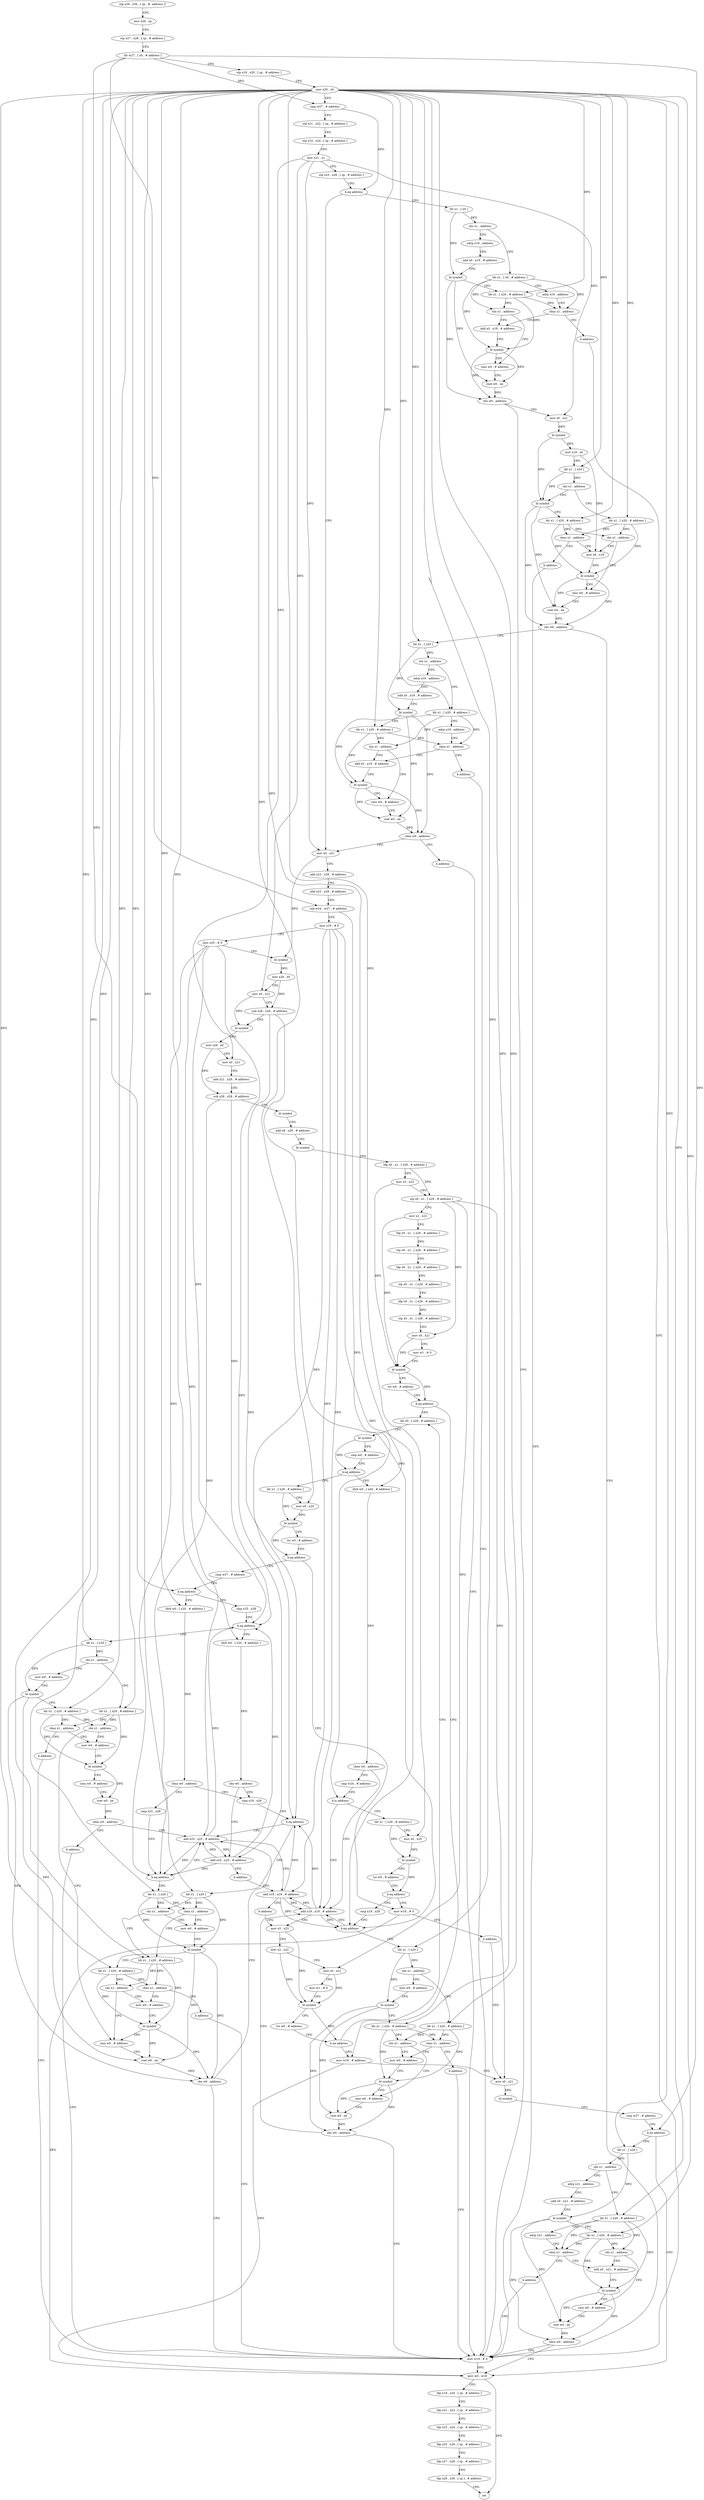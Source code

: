 digraph "func" {
"112552" [label = "stp x29 , x30 , [ sp , #- address ]!" ]
"112556" [label = "mov x29 , sp" ]
"112560" [label = "stp x27 , x28 , [ sp , # address ]" ]
"112564" [label = "ldr w27 , [ x0 , # address ]" ]
"112568" [label = "stp x19 , x20 , [ sp , # address ]" ]
"112572" [label = "mov x20 , x0" ]
"112576" [label = "cmp w27 , # address" ]
"112580" [label = "stp x21 , x22 , [ sp , # address ]" ]
"112584" [label = "stp x23 , x24 , [ sp , # address ]" ]
"112588" [label = "mov x21 , x1" ]
"112592" [label = "stp x25 , x26 , [ sp , # address ]" ]
"112596" [label = "b.eq address" ]
"113200" [label = "ldr x1 , [ x0 ]" ]
"112600" [label = "mov x0 , x21" ]
"113204" [label = "cbz x1 , address" ]
"113352" [label = "ldr x1 , [ x0 , # address ]" ]
"113208" [label = "adrp x19 , address" ]
"112604" [label = "add x23 , x29 , # address" ]
"112608" [label = "add x22 , x29 , # address" ]
"112612" [label = "sub w24 , w27 , # address" ]
"112616" [label = "mov x19 , # 0" ]
"112620" [label = "mov x25 , # 0" ]
"112624" [label = "bl symbol" ]
"112628" [label = "mov x26 , x0" ]
"112632" [label = "mov x0 , x21" ]
"112636" [label = "sub x26 , x26 , # address" ]
"112640" [label = "bl symbol" ]
"112644" [label = "mov x28 , x0" ]
"112648" [label = "mov x0 , x21" ]
"112652" [label = "add x21 , x29 , # address" ]
"112656" [label = "sub x28 , x28 , # address" ]
"112660" [label = "bl symbol" ]
"112664" [label = "add x8 , x29 , # address" ]
"112668" [label = "bl symbol" ]
"112672" [label = "ldp x0 , x1 , [ x29 , # address ]" ]
"112676" [label = "mov x3 , x23" ]
"112680" [label = "stp x0 , x1 , [ x29 , # address ]" ]
"112684" [label = "mov x2 , x22" ]
"112688" [label = "ldp x0 , x1 , [ x29 , # address ]" ]
"112692" [label = "stp x0 , x1 , [ x29 , # address ]" ]
"112696" [label = "ldp x0 , x1 , [ x29 , # address ]" ]
"112700" [label = "stp x0 , x1 , [ x29 , # address ]" ]
"112704" [label = "ldp x0 , x1 , [ x29 , # address ]" ]
"112708" [label = "stp x0 , x1 , [ x29 , # address ]" ]
"112712" [label = "mov x0 , x21" ]
"112716" [label = "mov w1 , # 0" ]
"112720" [label = "bl symbol" ]
"112724" [label = "tst w0 , # address" ]
"112728" [label = "b.eq address" ]
"112868" [label = "mov w19 , # address" ]
"112732" [label = "ldr x0 , [ x29 , # address ]" ]
"113356" [label = "adrp x19 , address" ]
"113360" [label = "cbnz x1 , address" ]
"113228" [label = "add x0 , x19 , # address" ]
"113364" [label = "b address" ]
"113212" [label = "add x0 , x19 , # address" ]
"113216" [label = "bl symbol" ]
"113220" [label = "ldr x1 , [ x20 , # address ]" ]
"113224" [label = "cbz x1 , address" ]
"113236" [label = "cmn w0 , # address" ]
"112872" [label = "mov x0 , x21" ]
"112736" [label = "bl symbol" ]
"112740" [label = "cmp w0 , # address" ]
"112744" [label = "b.eq address" ]
"112976" [label = "ldr x1 , [ x29 , # address ]" ]
"112748" [label = "ldrb w0 , [ x20 , # address ]" ]
"113232" [label = "bl symbol" ]
"112936" [label = "mov w19 , # 0" ]
"113240" [label = "cset w0 , ne" ]
"113244" [label = "cbz w0 , address" ]
"113248" [label = "mov x0 , x21" ]
"112940" [label = "mov w0 , w19" ]
"112944" [label = "ldp x19 , x20 , [ sp , # address ]" ]
"112948" [label = "ldp x21 , x22 , [ sp , # address ]" ]
"112952" [label = "ldp x23 , x24 , [ sp , # address ]" ]
"112956" [label = "ldp x25 , x26 , [ sp , # address ]" ]
"112960" [label = "ldp x27 , x28 , [ sp , # address ]" ]
"112964" [label = "ldp x29 , x30 , [ sp ] , # address" ]
"112968" [label = "ret" ]
"112888" [label = "ldr x1 , [ x20 ]" ]
"112892" [label = "cbz x1 , address" ]
"113388" [label = "ldr x1 , [ x20 , # address ]" ]
"112896" [label = "adrp x21 , address" ]
"112980" [label = "mov x0 , x20" ]
"112984" [label = "bl symbol" ]
"112988" [label = "tst w0 , # address" ]
"112992" [label = "b.eq address" ]
"113368" [label = "mov w19 , # 0" ]
"112996" [label = "cmp w27 , # address" ]
"112752" [label = "cbnz w0 , address" ]
"112836" [label = "add x19 , x19 , # address" ]
"112756" [label = "cmp w24 , # address" ]
"113252" [label = "bl symbol" ]
"113256" [label = "mov x19 , x0" ]
"113260" [label = "ldr x1 , [ x20 ]" ]
"113264" [label = "cbz x1 , address" ]
"113404" [label = "ldr x1 , [ x20 , # address ]" ]
"113268" [label = "bl symbol" ]
"113392" [label = "adrp x21 , address" ]
"113396" [label = "cbnz x1 , address" ]
"112916" [label = "add x0 , x21 , # address" ]
"113400" [label = "b address" ]
"112900" [label = "add x0 , x21 , # address" ]
"112904" [label = "bl symbol" ]
"112908" [label = "ldr x1 , [ x20 , # address ]" ]
"112912" [label = "cbz x1 , address" ]
"112924" [label = "cmn w0 , # address" ]
"113372" [label = "b address" ]
"113000" [label = "b.eq address" ]
"113112" [label = "cmp x25 , x28" ]
"113004" [label = "ldrb w0 , [ x20 , # address ]" ]
"112840" [label = "mov x3 , x23" ]
"112760" [label = "b.ls address" ]
"112764" [label = "ldr x1 , [ x29 , # address ]" ]
"113408" [label = "cbnz x1 , address" ]
"113280" [label = "mov x0 , x19" ]
"113412" [label = "b address" ]
"113272" [label = "ldr x1 , [ x20 , # address ]" ]
"113276" [label = "cbz x1 , address" ]
"113288" [label = "cmn w0 , # address" ]
"112920" [label = "bl symbol" ]
"112928" [label = "cset w0 , ne" ]
"112932" [label = "cbnz w0 , address" ]
"112876" [label = "bl symbol" ]
"112880" [label = "cmp w27 , # address" ]
"112884" [label = "b.ne address" ]
"113116" [label = "b.eq address" ]
"113184" [label = "ldrb w0 , [ x20 , # address ]" ]
"113120" [label = "ldr x1 , [ x20 ]" ]
"113008" [label = "cbnz w0 , address" ]
"113080" [label = "cmp x25 , x28" ]
"113012" [label = "cmp x19 , x26" ]
"112768" [label = "mov x0 , x20" ]
"112772" [label = "bl symbol" ]
"112776" [label = "tst w0 , # address" ]
"112780" [label = "b.eq address" ]
"112784" [label = "cmp x19 , x26" ]
"113284" [label = "bl symbol" ]
"113292" [label = "cset w0 , ne" ]
"113296" [label = "cbz w0 , address" ]
"113300" [label = "ldr x1 , [ x20 ]" ]
"113188" [label = "cbz w0 , address" ]
"113192" [label = "add x25 , x25 , # address" ]
"113124" [label = "cbz x1 , address" ]
"113376" [label = "ldr x1 , [ x20 , # address ]" ]
"113128" [label = "mov w0 , # address" ]
"113084" [label = "b.eq address" ]
"113064" [label = "add x25 , x25 , # address" ]
"113088" [label = "ldr x1 , [ x20 ]" ]
"113016" [label = "b.eq address" ]
"113020" [label = "ldr x1 , [ x20 ]" ]
"112788" [label = "b.eq address" ]
"112792" [label = "ldr x1 , [ x20 ]" ]
"113304" [label = "cbz x1 , address" ]
"113416" [label = "ldr x1 , [ x20 , # address ]" ]
"113308" [label = "adrp x19 , address" ]
"113196" [label = "b address" ]
"113068" [label = "add x19 , x19 , # address" ]
"113380" [label = "cbnz x1 , address" ]
"113144" [label = "mov w0 , # address" ]
"113384" [label = "b address" ]
"113132" [label = "bl symbol" ]
"113136" [label = "ldr x1 , [ x20 , # address ]" ]
"113140" [label = "cbz x1 , address" ]
"113052" [label = "cmn w0 , # address" ]
"113092" [label = "cbnz x1 , address" ]
"113028" [label = "mov w0 , # address" ]
"113096" [label = "ldr x1 , [ x20 , # address ]" ]
"113024" [label = "cbz x1 , address" ]
"112796" [label = "cbz x1 , address" ]
"113168" [label = "ldr x1 , [ x20 , # address ]" ]
"112800" [label = "mov w0 , # address" ]
"113420" [label = "adrp x19 , address" ]
"113424" [label = "cbnz x1 , address" ]
"113328" [label = "add x0 , x19 , # address" ]
"113428" [label = "b address" ]
"113312" [label = "add x0 , x19 , # address" ]
"113316" [label = "bl symbol" ]
"113320" [label = "ldr x1 , [ x20 , # address ]" ]
"113324" [label = "cbz x1 , address" ]
"113336" [label = "cmn w0 , # address" ]
"113072" [label = "b address" ]
"113148" [label = "bl symbol" ]
"113152" [label = "cmn w0 , # address" ]
"113156" [label = "cset w0 , ne" ]
"113160" [label = "cbnz w0 , address" ]
"113164" [label = "b address" ]
"113056" [label = "cset w0 , ne" ]
"113060" [label = "cbz w0 , address" ]
"112844" [label = "mov x2 , x22" ]
"112848" [label = "mov x0 , x21" ]
"112852" [label = "mov w1 , # 0" ]
"112856" [label = "bl symbol" ]
"112860" [label = "tst w0 , # address" ]
"112864" [label = "b.ne address" ]
"113032" [label = "bl symbol" ]
"113036" [label = "ldr x1 , [ x20 , # address ]" ]
"113040" [label = "cbz x1 , address" ]
"113044" [label = "mov w0 , # address" ]
"113100" [label = "cbnz x1 , address" ]
"113104" [label = "b address" ]
"113172" [label = "cbnz x1 , address" ]
"112816" [label = "mov w0 , # address" ]
"113176" [label = "b address" ]
"112804" [label = "bl symbol" ]
"112808" [label = "ldr x1 , [ x20 , # address ]" ]
"112812" [label = "cbz x1 , address" ]
"112824" [label = "cmn w0 , # address" ]
"113332" [label = "bl symbol" ]
"113340" [label = "cset w0 , ne" ]
"113344" [label = "cbnz w0 , address" ]
"113348" [label = "b address" ]
"113048" [label = "bl symbol" ]
"112820" [label = "bl symbol" ]
"112828" [label = "cset w0 , ne" ]
"112832" [label = "cbz w0 , address" ]
"112552" -> "112556" [ label = "CFG" ]
"112556" -> "112560" [ label = "CFG" ]
"112560" -> "112564" [ label = "CFG" ]
"112564" -> "112568" [ label = "CFG" ]
"112564" -> "112576" [ label = "DFG" ]
"112564" -> "112612" [ label = "DFG" ]
"112564" -> "112884" [ label = "DFG" ]
"112564" -> "113000" [ label = "DFG" ]
"112568" -> "112572" [ label = "CFG" ]
"112572" -> "112576" [ label = "CFG" ]
"112572" -> "113220" [ label = "DFG" ]
"112572" -> "112980" [ label = "DFG" ]
"112572" -> "112748" [ label = "DFG" ]
"112572" -> "112888" [ label = "DFG" ]
"112572" -> "113388" [ label = "DFG" ]
"112572" -> "112908" [ label = "DFG" ]
"112572" -> "113004" [ label = "DFG" ]
"112572" -> "112768" [ label = "DFG" ]
"112572" -> "113260" [ label = "DFG" ]
"112572" -> "113184" [ label = "DFG" ]
"112572" -> "113120" [ label = "DFG" ]
"112572" -> "113404" [ label = "DFG" ]
"112572" -> "113272" [ label = "DFG" ]
"112572" -> "113376" [ label = "DFG" ]
"112572" -> "113136" [ label = "DFG" ]
"112572" -> "113088" [ label = "DFG" ]
"112572" -> "113020" [ label = "DFG" ]
"112572" -> "112792" [ label = "DFG" ]
"112572" -> "113036" [ label = "DFG" ]
"112572" -> "113096" [ label = "DFG" ]
"112572" -> "113168" [ label = "DFG" ]
"112572" -> "112808" [ label = "DFG" ]
"112572" -> "113300" [ label = "DFG" ]
"112572" -> "113416" [ label = "DFG" ]
"112572" -> "113320" [ label = "DFG" ]
"112576" -> "112580" [ label = "CFG" ]
"112576" -> "112596" [ label = "DFG" ]
"112580" -> "112584" [ label = "CFG" ]
"112584" -> "112588" [ label = "CFG" ]
"112588" -> "112592" [ label = "CFG" ]
"112588" -> "112600" [ label = "DFG" ]
"112588" -> "112632" [ label = "DFG" ]
"112588" -> "112648" [ label = "DFG" ]
"112588" -> "113248" [ label = "DFG" ]
"112592" -> "112596" [ label = "CFG" ]
"112596" -> "113200" [ label = "CFG" ]
"112596" -> "112600" [ label = "CFG" ]
"113200" -> "113204" [ label = "DFG" ]
"113200" -> "113216" [ label = "DFG" ]
"112600" -> "112604" [ label = "CFG" ]
"112600" -> "112624" [ label = "DFG" ]
"113204" -> "113352" [ label = "CFG" ]
"113204" -> "113208" [ label = "CFG" ]
"113352" -> "113356" [ label = "CFG" ]
"113352" -> "113360" [ label = "DFG" ]
"113352" -> "113224" [ label = "DFG" ]
"113352" -> "113232" [ label = "DFG" ]
"113208" -> "113212" [ label = "CFG" ]
"112604" -> "112608" [ label = "CFG" ]
"112608" -> "112612" [ label = "CFG" ]
"112612" -> "112616" [ label = "CFG" ]
"112612" -> "112760" [ label = "DFG" ]
"112616" -> "112620" [ label = "CFG" ]
"112616" -> "112836" [ label = "DFG" ]
"112616" -> "113016" [ label = "DFG" ]
"112616" -> "112788" [ label = "DFG" ]
"112616" -> "113068" [ label = "DFG" ]
"112620" -> "112624" [ label = "CFG" ]
"112620" -> "113116" [ label = "DFG" ]
"112620" -> "113084" [ label = "DFG" ]
"112620" -> "113192" [ label = "DFG" ]
"112620" -> "113064" [ label = "DFG" ]
"112624" -> "112628" [ label = "DFG" ]
"112628" -> "112632" [ label = "CFG" ]
"112628" -> "112636" [ label = "DFG" ]
"112632" -> "112636" [ label = "CFG" ]
"112632" -> "112640" [ label = "DFG" ]
"112636" -> "112640" [ label = "CFG" ]
"112636" -> "113016" [ label = "DFG" ]
"112636" -> "112788" [ label = "DFG" ]
"112640" -> "112644" [ label = "DFG" ]
"112644" -> "112648" [ label = "CFG" ]
"112644" -> "112656" [ label = "DFG" ]
"112648" -> "112652" [ label = "CFG" ]
"112652" -> "112656" [ label = "CFG" ]
"112656" -> "112660" [ label = "CFG" ]
"112656" -> "113116" [ label = "DFG" ]
"112656" -> "113084" [ label = "DFG" ]
"112660" -> "112664" [ label = "CFG" ]
"112664" -> "112668" [ label = "CFG" ]
"112668" -> "112672" [ label = "CFG" ]
"112672" -> "112676" [ label = "CFG" ]
"112672" -> "112680" [ label = "DFG" ]
"112676" -> "112680" [ label = "CFG" ]
"112676" -> "112720" [ label = "DFG" ]
"112680" -> "112684" [ label = "CFG" ]
"112680" -> "112712" [ label = "DFG" ]
"112680" -> "112872" [ label = "DFG" ]
"112680" -> "112848" [ label = "DFG" ]
"112684" -> "112688" [ label = "CFG" ]
"112684" -> "112720" [ label = "DFG" ]
"112688" -> "112692" [ label = "DFG" ]
"112692" -> "112696" [ label = "CFG" ]
"112696" -> "112700" [ label = "DFG" ]
"112700" -> "112704" [ label = "CFG" ]
"112704" -> "112708" [ label = "DFG" ]
"112708" -> "112712" [ label = "CFG" ]
"112712" -> "112716" [ label = "CFG" ]
"112712" -> "112720" [ label = "DFG" ]
"112716" -> "112720" [ label = "CFG" ]
"112720" -> "112724" [ label = "CFG" ]
"112720" -> "112728" [ label = "DFG" ]
"112724" -> "112728" [ label = "CFG" ]
"112728" -> "112868" [ label = "CFG" ]
"112728" -> "112732" [ label = "CFG" ]
"112868" -> "112872" [ label = "CFG" ]
"112868" -> "112940" [ label = "DFG" ]
"112732" -> "112736" [ label = "CFG" ]
"113356" -> "113360" [ label = "CFG" ]
"113360" -> "113228" [ label = "CFG" ]
"113360" -> "113364" [ label = "CFG" ]
"113228" -> "113232" [ label = "CFG" ]
"113364" -> "112936" [ label = "CFG" ]
"113212" -> "113216" [ label = "CFG" ]
"113216" -> "113220" [ label = "CFG" ]
"113216" -> "113240" [ label = "DFG" ]
"113216" -> "113244" [ label = "DFG" ]
"113220" -> "113224" [ label = "DFG" ]
"113220" -> "113360" [ label = "DFG" ]
"113220" -> "113232" [ label = "DFG" ]
"113224" -> "113236" [ label = "CFG" ]
"113224" -> "113228" [ label = "CFG" ]
"113236" -> "113240" [ label = "CFG" ]
"112872" -> "112876" [ label = "DFG" ]
"112736" -> "112740" [ label = "CFG" ]
"112736" -> "112744" [ label = "DFG" ]
"112740" -> "112744" [ label = "CFG" ]
"112744" -> "112976" [ label = "CFG" ]
"112744" -> "112748" [ label = "CFG" ]
"112976" -> "112980" [ label = "CFG" ]
"112976" -> "112984" [ label = "DFG" ]
"112748" -> "112752" [ label = "DFG" ]
"113232" -> "113236" [ label = "CFG" ]
"113232" -> "113240" [ label = "DFG" ]
"113232" -> "113244" [ label = "DFG" ]
"112936" -> "112940" [ label = "DFG" ]
"113240" -> "113244" [ label = "DFG" ]
"113244" -> "112936" [ label = "CFG" ]
"113244" -> "113248" [ label = "CFG" ]
"113248" -> "113252" [ label = "DFG" ]
"112940" -> "112944" [ label = "CFG" ]
"112940" -> "112968" [ label = "DFG" ]
"112944" -> "112948" [ label = "CFG" ]
"112948" -> "112952" [ label = "CFG" ]
"112952" -> "112956" [ label = "CFG" ]
"112956" -> "112960" [ label = "CFG" ]
"112960" -> "112964" [ label = "CFG" ]
"112964" -> "112968" [ label = "CFG" ]
"112888" -> "112892" [ label = "DFG" ]
"112888" -> "112904" [ label = "DFG" ]
"112892" -> "113388" [ label = "CFG" ]
"112892" -> "112896" [ label = "CFG" ]
"113388" -> "113392" [ label = "CFG" ]
"113388" -> "113396" [ label = "DFG" ]
"113388" -> "112912" [ label = "DFG" ]
"113388" -> "112920" [ label = "DFG" ]
"112896" -> "112900" [ label = "CFG" ]
"112980" -> "112984" [ label = "DFG" ]
"112984" -> "112988" [ label = "CFG" ]
"112984" -> "112992" [ label = "DFG" ]
"112988" -> "112992" [ label = "CFG" ]
"112992" -> "113368" [ label = "CFG" ]
"112992" -> "112996" [ label = "CFG" ]
"113368" -> "113372" [ label = "CFG" ]
"113368" -> "112940" [ label = "DFG" ]
"112996" -> "113000" [ label = "CFG" ]
"112752" -> "112836" [ label = "CFG" ]
"112752" -> "112756" [ label = "CFG" ]
"112836" -> "112840" [ label = "CFG" ]
"112836" -> "113016" [ label = "DFG" ]
"112836" -> "112788" [ label = "DFG" ]
"112836" -> "113068" [ label = "DFG" ]
"112756" -> "112760" [ label = "CFG" ]
"113252" -> "113256" [ label = "DFG" ]
"113252" -> "113268" [ label = "DFG" ]
"113256" -> "113260" [ label = "CFG" ]
"113256" -> "113280" [ label = "DFG" ]
"113260" -> "113264" [ label = "DFG" ]
"113260" -> "113268" [ label = "DFG" ]
"113264" -> "113404" [ label = "CFG" ]
"113264" -> "113268" [ label = "CFG" ]
"113404" -> "113408" [ label = "DFG" ]
"113404" -> "113276" [ label = "DFG" ]
"113404" -> "113284" [ label = "DFG" ]
"113268" -> "113272" [ label = "CFG" ]
"113268" -> "113292" [ label = "DFG" ]
"113268" -> "113296" [ label = "DFG" ]
"113392" -> "113396" [ label = "CFG" ]
"113396" -> "112916" [ label = "CFG" ]
"113396" -> "113400" [ label = "CFG" ]
"112916" -> "112920" [ label = "CFG" ]
"113400" -> "112936" [ label = "CFG" ]
"112900" -> "112904" [ label = "CFG" ]
"112904" -> "112908" [ label = "CFG" ]
"112904" -> "112928" [ label = "DFG" ]
"112904" -> "112932" [ label = "DFG" ]
"112908" -> "112912" [ label = "DFG" ]
"112908" -> "113396" [ label = "DFG" ]
"112908" -> "112920" [ label = "DFG" ]
"112912" -> "112924" [ label = "CFG" ]
"112912" -> "112916" [ label = "CFG" ]
"112924" -> "112928" [ label = "CFG" ]
"113372" -> "112872" [ label = "CFG" ]
"113000" -> "113112" [ label = "CFG" ]
"113000" -> "113004" [ label = "CFG" ]
"113112" -> "113116" [ label = "CFG" ]
"113004" -> "113008" [ label = "DFG" ]
"112840" -> "112844" [ label = "CFG" ]
"112840" -> "112856" [ label = "DFG" ]
"112760" -> "112836" [ label = "CFG" ]
"112760" -> "112764" [ label = "CFG" ]
"112764" -> "112768" [ label = "CFG" ]
"112764" -> "112772" [ label = "DFG" ]
"113408" -> "113280" [ label = "CFG" ]
"113408" -> "113412" [ label = "CFG" ]
"113280" -> "113284" [ label = "DFG" ]
"113412" -> "112936" [ label = "CFG" ]
"113272" -> "113276" [ label = "DFG" ]
"113272" -> "113408" [ label = "DFG" ]
"113272" -> "113284" [ label = "DFG" ]
"113276" -> "113288" [ label = "CFG" ]
"113276" -> "113280" [ label = "CFG" ]
"113288" -> "113292" [ label = "CFG" ]
"112920" -> "112924" [ label = "CFG" ]
"112920" -> "112928" [ label = "DFG" ]
"112920" -> "112932" [ label = "DFG" ]
"112928" -> "112932" [ label = "DFG" ]
"112932" -> "112940" [ label = "CFG" ]
"112932" -> "112936" [ label = "CFG" ]
"112876" -> "112880" [ label = "CFG" ]
"112880" -> "112884" [ label = "CFG" ]
"112884" -> "112940" [ label = "CFG" ]
"112884" -> "112888" [ label = "CFG" ]
"113116" -> "113184" [ label = "CFG" ]
"113116" -> "113120" [ label = "CFG" ]
"113184" -> "113188" [ label = "DFG" ]
"113120" -> "113124" [ label = "DFG" ]
"113120" -> "113132" [ label = "DFG" ]
"113008" -> "113080" [ label = "CFG" ]
"113008" -> "113012" [ label = "CFG" ]
"113080" -> "113084" [ label = "CFG" ]
"113012" -> "113016" [ label = "CFG" ]
"112768" -> "112772" [ label = "DFG" ]
"112772" -> "112776" [ label = "CFG" ]
"112772" -> "112780" [ label = "DFG" ]
"112776" -> "112780" [ label = "CFG" ]
"112780" -> "113368" [ label = "CFG" ]
"112780" -> "112784" [ label = "CFG" ]
"112784" -> "112788" [ label = "CFG" ]
"113284" -> "113288" [ label = "CFG" ]
"113284" -> "113292" [ label = "DFG" ]
"113284" -> "113296" [ label = "DFG" ]
"113292" -> "113296" [ label = "DFG" ]
"113296" -> "112936" [ label = "CFG" ]
"113296" -> "113300" [ label = "CFG" ]
"113300" -> "113304" [ label = "DFG" ]
"113300" -> "113316" [ label = "DFG" ]
"113188" -> "113012" [ label = "CFG" ]
"113188" -> "113192" [ label = "CFG" ]
"113192" -> "113196" [ label = "CFG" ]
"113192" -> "113116" [ label = "DFG" ]
"113192" -> "113084" [ label = "DFG" ]
"113192" -> "113064" [ label = "DFG" ]
"113124" -> "113376" [ label = "CFG" ]
"113124" -> "113128" [ label = "CFG" ]
"113376" -> "113380" [ label = "DFG" ]
"113376" -> "113140" [ label = "DFG" ]
"113376" -> "113148" [ label = "DFG" ]
"113128" -> "113132" [ label = "CFG" ]
"113084" -> "113064" [ label = "CFG" ]
"113084" -> "113088" [ label = "CFG" ]
"113064" -> "113068" [ label = "CFG" ]
"113064" -> "113192" [ label = "DFG" ]
"113064" -> "113116" [ label = "DFG" ]
"113064" -> "113084" [ label = "DFG" ]
"113088" -> "113092" [ label = "DFG" ]
"113088" -> "113024" [ label = "DFG" ]
"113088" -> "113032" [ label = "DFG" ]
"113016" -> "113064" [ label = "CFG" ]
"113016" -> "113020" [ label = "CFG" ]
"113020" -> "113024" [ label = "DFG" ]
"113020" -> "113092" [ label = "DFG" ]
"113020" -> "113032" [ label = "DFG" ]
"112788" -> "112836" [ label = "CFG" ]
"112788" -> "112792" [ label = "CFG" ]
"112792" -> "112796" [ label = "DFG" ]
"112792" -> "112804" [ label = "DFG" ]
"113304" -> "113416" [ label = "CFG" ]
"113304" -> "113308" [ label = "CFG" ]
"113416" -> "113420" [ label = "CFG" ]
"113416" -> "113424" [ label = "DFG" ]
"113416" -> "113324" [ label = "DFG" ]
"113416" -> "113332" [ label = "DFG" ]
"113308" -> "113312" [ label = "CFG" ]
"113196" -> "113068" [ label = "CFG" ]
"113068" -> "113072" [ label = "CFG" ]
"113068" -> "112836" [ label = "DFG" ]
"113068" -> "113016" [ label = "DFG" ]
"113068" -> "112788" [ label = "DFG" ]
"113380" -> "113144" [ label = "CFG" ]
"113380" -> "113384" [ label = "CFG" ]
"113144" -> "113148" [ label = "CFG" ]
"113384" -> "112936" [ label = "CFG" ]
"113132" -> "113136" [ label = "CFG" ]
"113132" -> "113056" [ label = "DFG" ]
"113132" -> "113060" [ label = "DFG" ]
"113136" -> "113140" [ label = "DFG" ]
"113136" -> "113380" [ label = "DFG" ]
"113136" -> "113148" [ label = "DFG" ]
"113140" -> "113052" [ label = "CFG" ]
"113140" -> "113144" [ label = "CFG" ]
"113052" -> "113056" [ label = "CFG" ]
"113092" -> "113028" [ label = "CFG" ]
"113092" -> "113096" [ label = "CFG" ]
"113028" -> "113032" [ label = "CFG" ]
"113096" -> "113100" [ label = "DFG" ]
"113096" -> "113040" [ label = "DFG" ]
"113096" -> "113048" [ label = "DFG" ]
"113024" -> "113096" [ label = "CFG" ]
"113024" -> "113028" [ label = "CFG" ]
"112796" -> "113168" [ label = "CFG" ]
"112796" -> "112800" [ label = "CFG" ]
"113168" -> "113172" [ label = "DFG" ]
"113168" -> "112812" [ label = "DFG" ]
"113168" -> "112820" [ label = "DFG" ]
"112800" -> "112804" [ label = "CFG" ]
"113420" -> "113424" [ label = "CFG" ]
"113424" -> "113328" [ label = "CFG" ]
"113424" -> "113428" [ label = "CFG" ]
"113328" -> "113332" [ label = "CFG" ]
"113428" -> "112936" [ label = "CFG" ]
"113312" -> "113316" [ label = "CFG" ]
"113316" -> "113320" [ label = "CFG" ]
"113316" -> "113340" [ label = "DFG" ]
"113316" -> "113344" [ label = "DFG" ]
"113320" -> "113324" [ label = "DFG" ]
"113320" -> "113424" [ label = "DFG" ]
"113320" -> "113332" [ label = "DFG" ]
"113324" -> "113336" [ label = "CFG" ]
"113324" -> "113328" [ label = "CFG" ]
"113336" -> "113340" [ label = "CFG" ]
"113072" -> "112840" [ label = "CFG" ]
"113148" -> "113152" [ label = "CFG" ]
"113148" -> "113156" [ label = "DFG" ]
"113152" -> "113156" [ label = "CFG" ]
"113156" -> "113160" [ label = "DFG" ]
"113160" -> "113064" [ label = "CFG" ]
"113160" -> "113164" [ label = "CFG" ]
"113164" -> "112936" [ label = "CFG" ]
"113056" -> "113060" [ label = "DFG" ]
"113060" -> "112936" [ label = "CFG" ]
"113060" -> "113064" [ label = "CFG" ]
"112844" -> "112848" [ label = "CFG" ]
"112844" -> "112856" [ label = "DFG" ]
"112848" -> "112852" [ label = "CFG" ]
"112848" -> "112856" [ label = "DFG" ]
"112852" -> "112856" [ label = "CFG" ]
"112856" -> "112860" [ label = "CFG" ]
"112856" -> "112864" [ label = "DFG" ]
"112860" -> "112864" [ label = "CFG" ]
"112864" -> "112732" [ label = "CFG" ]
"112864" -> "112868" [ label = "CFG" ]
"113032" -> "113036" [ label = "CFG" ]
"113032" -> "113056" [ label = "DFG" ]
"113032" -> "113060" [ label = "DFG" ]
"113036" -> "113040" [ label = "DFG" ]
"113036" -> "113100" [ label = "DFG" ]
"113036" -> "113048" [ label = "DFG" ]
"113040" -> "113052" [ label = "CFG" ]
"113040" -> "113044" [ label = "CFG" ]
"113044" -> "113048" [ label = "CFG" ]
"113100" -> "113044" [ label = "CFG" ]
"113100" -> "113104" [ label = "CFG" ]
"113104" -> "112936" [ label = "CFG" ]
"113172" -> "112816" [ label = "CFG" ]
"113172" -> "113176" [ label = "CFG" ]
"112816" -> "112820" [ label = "CFG" ]
"113176" -> "112936" [ label = "CFG" ]
"112804" -> "112808" [ label = "CFG" ]
"112804" -> "112828" [ label = "DFG" ]
"112804" -> "112832" [ label = "DFG" ]
"112808" -> "112812" [ label = "DFG" ]
"112808" -> "113172" [ label = "DFG" ]
"112808" -> "112820" [ label = "DFG" ]
"112812" -> "112824" [ label = "CFG" ]
"112812" -> "112816" [ label = "CFG" ]
"112824" -> "112828" [ label = "CFG" ]
"113332" -> "113336" [ label = "CFG" ]
"113332" -> "113340" [ label = "DFG" ]
"113332" -> "113344" [ label = "DFG" ]
"113340" -> "113344" [ label = "DFG" ]
"113344" -> "112600" [ label = "CFG" ]
"113344" -> "113348" [ label = "CFG" ]
"113348" -> "112936" [ label = "CFG" ]
"113048" -> "113052" [ label = "CFG" ]
"113048" -> "113056" [ label = "DFG" ]
"113048" -> "113060" [ label = "DFG" ]
"112820" -> "112824" [ label = "CFG" ]
"112820" -> "112828" [ label = "DFG" ]
"112820" -> "112832" [ label = "DFG" ]
"112828" -> "112832" [ label = "DFG" ]
"112832" -> "112936" [ label = "CFG" ]
"112832" -> "112836" [ label = "CFG" ]
}
